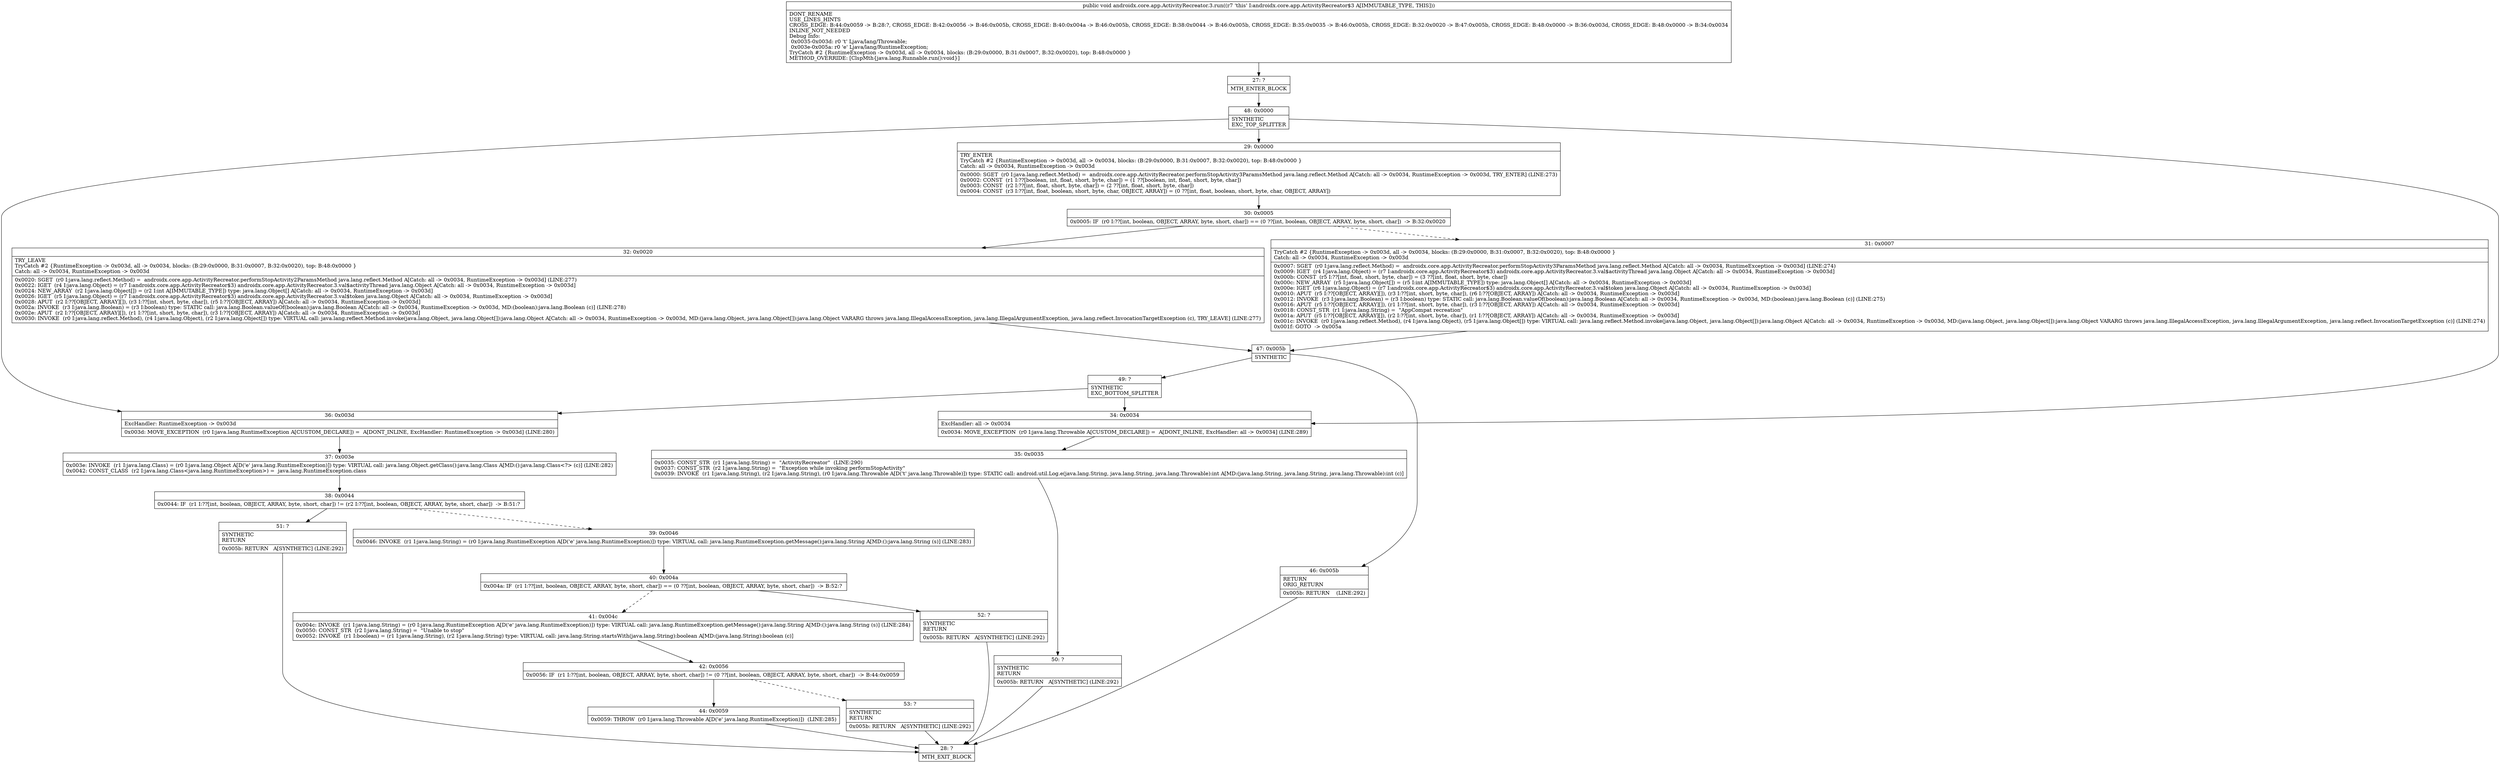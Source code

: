 digraph "CFG forandroidx.core.app.ActivityRecreator.3.run()V" {
Node_27 [shape=record,label="{27\:\ ?|MTH_ENTER_BLOCK\l}"];
Node_48 [shape=record,label="{48\:\ 0x0000|SYNTHETIC\lEXC_TOP_SPLITTER\l}"];
Node_29 [shape=record,label="{29\:\ 0x0000|TRY_ENTER\lTryCatch #2 \{RuntimeException \-\> 0x003d, all \-\> 0x0034, blocks: (B:29:0x0000, B:31:0x0007, B:32:0x0020), top: B:48:0x0000 \}\lCatch: all \-\> 0x0034, RuntimeException \-\> 0x003d\l|0x0000: SGET  (r0 I:java.lang.reflect.Method) =  androidx.core.app.ActivityRecreator.performStopActivity3ParamsMethod java.lang.reflect.Method A[Catch: all \-\> 0x0034, RuntimeException \-\> 0x003d, TRY_ENTER] (LINE:273)\l0x0002: CONST  (r1 I:??[boolean, int, float, short, byte, char]) = (1 ??[boolean, int, float, short, byte, char]) \l0x0003: CONST  (r2 I:??[int, float, short, byte, char]) = (2 ??[int, float, short, byte, char]) \l0x0004: CONST  (r3 I:??[int, float, boolean, short, byte, char, OBJECT, ARRAY]) = (0 ??[int, float, boolean, short, byte, char, OBJECT, ARRAY]) \l}"];
Node_30 [shape=record,label="{30\:\ 0x0005|0x0005: IF  (r0 I:??[int, boolean, OBJECT, ARRAY, byte, short, char]) == (0 ??[int, boolean, OBJECT, ARRAY, byte, short, char])  \-\> B:32:0x0020 \l}"];
Node_31 [shape=record,label="{31\:\ 0x0007|TryCatch #2 \{RuntimeException \-\> 0x003d, all \-\> 0x0034, blocks: (B:29:0x0000, B:31:0x0007, B:32:0x0020), top: B:48:0x0000 \}\lCatch: all \-\> 0x0034, RuntimeException \-\> 0x003d\l|0x0007: SGET  (r0 I:java.lang.reflect.Method) =  androidx.core.app.ActivityRecreator.performStopActivity3ParamsMethod java.lang.reflect.Method A[Catch: all \-\> 0x0034, RuntimeException \-\> 0x003d] (LINE:274)\l0x0009: IGET  (r4 I:java.lang.Object) = (r7 I:androidx.core.app.ActivityRecreator$3) androidx.core.app.ActivityRecreator.3.val$activityThread java.lang.Object A[Catch: all \-\> 0x0034, RuntimeException \-\> 0x003d]\l0x000b: CONST  (r5 I:??[int, float, short, byte, char]) = (3 ??[int, float, short, byte, char]) \l0x000c: NEW_ARRAY  (r5 I:java.lang.Object[]) = (r5 I:int A[IMMUTABLE_TYPE]) type: java.lang.Object[] A[Catch: all \-\> 0x0034, RuntimeException \-\> 0x003d]\l0x000e: IGET  (r6 I:java.lang.Object) = (r7 I:androidx.core.app.ActivityRecreator$3) androidx.core.app.ActivityRecreator.3.val$token java.lang.Object A[Catch: all \-\> 0x0034, RuntimeException \-\> 0x003d]\l0x0010: APUT  (r5 I:??[OBJECT, ARRAY][]), (r3 I:??[int, short, byte, char]), (r6 I:??[OBJECT, ARRAY]) A[Catch: all \-\> 0x0034, RuntimeException \-\> 0x003d]\l0x0012: INVOKE  (r3 I:java.lang.Boolean) = (r3 I:boolean) type: STATIC call: java.lang.Boolean.valueOf(boolean):java.lang.Boolean A[Catch: all \-\> 0x0034, RuntimeException \-\> 0x003d, MD:(boolean):java.lang.Boolean (c)] (LINE:275)\l0x0016: APUT  (r5 I:??[OBJECT, ARRAY][]), (r1 I:??[int, short, byte, char]), (r3 I:??[OBJECT, ARRAY]) A[Catch: all \-\> 0x0034, RuntimeException \-\> 0x003d]\l0x0018: CONST_STR  (r1 I:java.lang.String) =  \"AppCompat recreation\" \l0x001a: APUT  (r5 I:??[OBJECT, ARRAY][]), (r2 I:??[int, short, byte, char]), (r1 I:??[OBJECT, ARRAY]) A[Catch: all \-\> 0x0034, RuntimeException \-\> 0x003d]\l0x001c: INVOKE  (r0 I:java.lang.reflect.Method), (r4 I:java.lang.Object), (r5 I:java.lang.Object[]) type: VIRTUAL call: java.lang.reflect.Method.invoke(java.lang.Object, java.lang.Object[]):java.lang.Object A[Catch: all \-\> 0x0034, RuntimeException \-\> 0x003d, MD:(java.lang.Object, java.lang.Object[]):java.lang.Object VARARG throws java.lang.IllegalAccessException, java.lang.IllegalArgumentException, java.lang.reflect.InvocationTargetException (c)] (LINE:274)\l0x001f: GOTO  \-\> 0x005a \l}"];
Node_47 [shape=record,label="{47\:\ 0x005b|SYNTHETIC\l}"];
Node_46 [shape=record,label="{46\:\ 0x005b|RETURN\lORIG_RETURN\l|0x005b: RETURN    (LINE:292)\l}"];
Node_28 [shape=record,label="{28\:\ ?|MTH_EXIT_BLOCK\l}"];
Node_49 [shape=record,label="{49\:\ ?|SYNTHETIC\lEXC_BOTTOM_SPLITTER\l}"];
Node_32 [shape=record,label="{32\:\ 0x0020|TRY_LEAVE\lTryCatch #2 \{RuntimeException \-\> 0x003d, all \-\> 0x0034, blocks: (B:29:0x0000, B:31:0x0007, B:32:0x0020), top: B:48:0x0000 \}\lCatch: all \-\> 0x0034, RuntimeException \-\> 0x003d\l|0x0020: SGET  (r0 I:java.lang.reflect.Method) =  androidx.core.app.ActivityRecreator.performStopActivity2ParamsMethod java.lang.reflect.Method A[Catch: all \-\> 0x0034, RuntimeException \-\> 0x003d] (LINE:277)\l0x0022: IGET  (r4 I:java.lang.Object) = (r7 I:androidx.core.app.ActivityRecreator$3) androidx.core.app.ActivityRecreator.3.val$activityThread java.lang.Object A[Catch: all \-\> 0x0034, RuntimeException \-\> 0x003d]\l0x0024: NEW_ARRAY  (r2 I:java.lang.Object[]) = (r2 I:int A[IMMUTABLE_TYPE]) type: java.lang.Object[] A[Catch: all \-\> 0x0034, RuntimeException \-\> 0x003d]\l0x0026: IGET  (r5 I:java.lang.Object) = (r7 I:androidx.core.app.ActivityRecreator$3) androidx.core.app.ActivityRecreator.3.val$token java.lang.Object A[Catch: all \-\> 0x0034, RuntimeException \-\> 0x003d]\l0x0028: APUT  (r2 I:??[OBJECT, ARRAY][]), (r3 I:??[int, short, byte, char]), (r5 I:??[OBJECT, ARRAY]) A[Catch: all \-\> 0x0034, RuntimeException \-\> 0x003d]\l0x002a: INVOKE  (r3 I:java.lang.Boolean) = (r3 I:boolean) type: STATIC call: java.lang.Boolean.valueOf(boolean):java.lang.Boolean A[Catch: all \-\> 0x0034, RuntimeException \-\> 0x003d, MD:(boolean):java.lang.Boolean (c)] (LINE:278)\l0x002e: APUT  (r2 I:??[OBJECT, ARRAY][]), (r1 I:??[int, short, byte, char]), (r3 I:??[OBJECT, ARRAY]) A[Catch: all \-\> 0x0034, RuntimeException \-\> 0x003d]\l0x0030: INVOKE  (r0 I:java.lang.reflect.Method), (r4 I:java.lang.Object), (r2 I:java.lang.Object[]) type: VIRTUAL call: java.lang.reflect.Method.invoke(java.lang.Object, java.lang.Object[]):java.lang.Object A[Catch: all \-\> 0x0034, RuntimeException \-\> 0x003d, MD:(java.lang.Object, java.lang.Object[]):java.lang.Object VARARG throws java.lang.IllegalAccessException, java.lang.IllegalArgumentException, java.lang.reflect.InvocationTargetException (c), TRY_LEAVE] (LINE:277)\l}"];
Node_36 [shape=record,label="{36\:\ 0x003d|ExcHandler: RuntimeException \-\> 0x003d\l|0x003d: MOVE_EXCEPTION  (r0 I:java.lang.RuntimeException A[CUSTOM_DECLARE]) =  A[DONT_INLINE, ExcHandler: RuntimeException \-\> 0x003d] (LINE:280)\l}"];
Node_37 [shape=record,label="{37\:\ 0x003e|0x003e: INVOKE  (r1 I:java.lang.Class) = (r0 I:java.lang.Object A[D('e' java.lang.RuntimeException)]) type: VIRTUAL call: java.lang.Object.getClass():java.lang.Class A[MD:():java.lang.Class\<?\> (c)] (LINE:282)\l0x0042: CONST_CLASS  (r2 I:java.lang.Class\<java.lang.RuntimeException\>) =  java.lang.RuntimeException.class \l}"];
Node_38 [shape=record,label="{38\:\ 0x0044|0x0044: IF  (r1 I:??[int, boolean, OBJECT, ARRAY, byte, short, char]) != (r2 I:??[int, boolean, OBJECT, ARRAY, byte, short, char])  \-\> B:51:? \l}"];
Node_39 [shape=record,label="{39\:\ 0x0046|0x0046: INVOKE  (r1 I:java.lang.String) = (r0 I:java.lang.RuntimeException A[D('e' java.lang.RuntimeException)]) type: VIRTUAL call: java.lang.RuntimeException.getMessage():java.lang.String A[MD:():java.lang.String (s)] (LINE:283)\l}"];
Node_40 [shape=record,label="{40\:\ 0x004a|0x004a: IF  (r1 I:??[int, boolean, OBJECT, ARRAY, byte, short, char]) == (0 ??[int, boolean, OBJECT, ARRAY, byte, short, char])  \-\> B:52:? \l}"];
Node_41 [shape=record,label="{41\:\ 0x004c|0x004c: INVOKE  (r1 I:java.lang.String) = (r0 I:java.lang.RuntimeException A[D('e' java.lang.RuntimeException)]) type: VIRTUAL call: java.lang.RuntimeException.getMessage():java.lang.String A[MD:():java.lang.String (s)] (LINE:284)\l0x0050: CONST_STR  (r2 I:java.lang.String) =  \"Unable to stop\" \l0x0052: INVOKE  (r1 I:boolean) = (r1 I:java.lang.String), (r2 I:java.lang.String) type: VIRTUAL call: java.lang.String.startsWith(java.lang.String):boolean A[MD:(java.lang.String):boolean (c)]\l}"];
Node_42 [shape=record,label="{42\:\ 0x0056|0x0056: IF  (r1 I:??[int, boolean, OBJECT, ARRAY, byte, short, char]) != (0 ??[int, boolean, OBJECT, ARRAY, byte, short, char])  \-\> B:44:0x0059 \l}"];
Node_44 [shape=record,label="{44\:\ 0x0059|0x0059: THROW  (r0 I:java.lang.Throwable A[D('e' java.lang.RuntimeException)])  (LINE:285)\l}"];
Node_53 [shape=record,label="{53\:\ ?|SYNTHETIC\lRETURN\l|0x005b: RETURN   A[SYNTHETIC] (LINE:292)\l}"];
Node_52 [shape=record,label="{52\:\ ?|SYNTHETIC\lRETURN\l|0x005b: RETURN   A[SYNTHETIC] (LINE:292)\l}"];
Node_51 [shape=record,label="{51\:\ ?|SYNTHETIC\lRETURN\l|0x005b: RETURN   A[SYNTHETIC] (LINE:292)\l}"];
Node_34 [shape=record,label="{34\:\ 0x0034|ExcHandler: all \-\> 0x0034\l|0x0034: MOVE_EXCEPTION  (r0 I:java.lang.Throwable A[CUSTOM_DECLARE]) =  A[DONT_INLINE, ExcHandler: all \-\> 0x0034] (LINE:289)\l}"];
Node_35 [shape=record,label="{35\:\ 0x0035|0x0035: CONST_STR  (r1 I:java.lang.String) =  \"ActivityRecreator\"  (LINE:290)\l0x0037: CONST_STR  (r2 I:java.lang.String) =  \"Exception while invoking performStopActivity\" \l0x0039: INVOKE  (r1 I:java.lang.String), (r2 I:java.lang.String), (r0 I:java.lang.Throwable A[D('t' java.lang.Throwable)]) type: STATIC call: android.util.Log.e(java.lang.String, java.lang.String, java.lang.Throwable):int A[MD:(java.lang.String, java.lang.String, java.lang.Throwable):int (c)]\l}"];
Node_50 [shape=record,label="{50\:\ ?|SYNTHETIC\lRETURN\l|0x005b: RETURN   A[SYNTHETIC] (LINE:292)\l}"];
MethodNode[shape=record,label="{public void androidx.core.app.ActivityRecreator.3.run((r7 'this' I:androidx.core.app.ActivityRecreator$3 A[IMMUTABLE_TYPE, THIS]))  | DONT_RENAME\lUSE_LINES_HINTS\lCROSS_EDGE: B:44:0x0059 \-\> B:28:?, CROSS_EDGE: B:42:0x0056 \-\> B:46:0x005b, CROSS_EDGE: B:40:0x004a \-\> B:46:0x005b, CROSS_EDGE: B:38:0x0044 \-\> B:46:0x005b, CROSS_EDGE: B:35:0x0035 \-\> B:46:0x005b, CROSS_EDGE: B:32:0x0020 \-\> B:47:0x005b, CROSS_EDGE: B:48:0x0000 \-\> B:36:0x003d, CROSS_EDGE: B:48:0x0000 \-\> B:34:0x0034\lINLINE_NOT_NEEDED\lDebug Info:\l  0x0035\-0x003d: r0 't' Ljava\/lang\/Throwable;\l  0x003e\-0x005a: r0 'e' Ljava\/lang\/RuntimeException;\lTryCatch #2 \{RuntimeException \-\> 0x003d, all \-\> 0x0034, blocks: (B:29:0x0000, B:31:0x0007, B:32:0x0020), top: B:48:0x0000 \}\lMETHOD_OVERRIDE: [ClspMth\{java.lang.Runnable.run():void\}]\l}"];
MethodNode -> Node_27;Node_27 -> Node_48;
Node_48 -> Node_29;
Node_48 -> Node_36;
Node_48 -> Node_34;
Node_29 -> Node_30;
Node_30 -> Node_31[style=dashed];
Node_30 -> Node_32;
Node_31 -> Node_47;
Node_47 -> Node_46;
Node_47 -> Node_49;
Node_46 -> Node_28;
Node_49 -> Node_36;
Node_49 -> Node_34;
Node_32 -> Node_47;
Node_36 -> Node_37;
Node_37 -> Node_38;
Node_38 -> Node_39[style=dashed];
Node_38 -> Node_51;
Node_39 -> Node_40;
Node_40 -> Node_41[style=dashed];
Node_40 -> Node_52;
Node_41 -> Node_42;
Node_42 -> Node_44;
Node_42 -> Node_53[style=dashed];
Node_44 -> Node_28;
Node_53 -> Node_28;
Node_52 -> Node_28;
Node_51 -> Node_28;
Node_34 -> Node_35;
Node_35 -> Node_50;
Node_50 -> Node_28;
}

